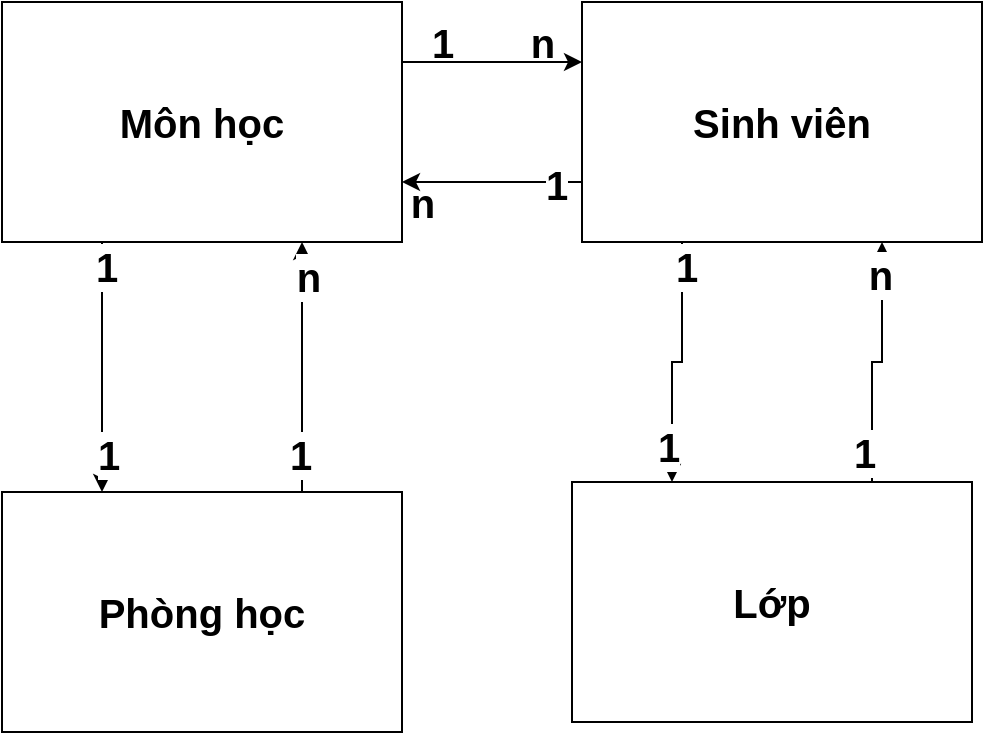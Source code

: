 <mxfile version="18.0.3" type="device"><diagram id="r-Lpp8ROAZzspKYpxut_" name="Page-1"><mxGraphModel dx="1422" dy="804" grid="1" gridSize="10" guides="1" tooltips="1" connect="1" arrows="1" fold="1" page="1" pageScale="1" pageWidth="850" pageHeight="1100" math="0" shadow="0"><root><mxCell id="0"/><mxCell id="1" parent="0"/><mxCell id="ZwWoW1ZGAOqa5AfkhIOI-31" style="edgeStyle=orthogonalEdgeStyle;rounded=0;orthogonalLoop=1;jettySize=auto;html=1;exitX=0.75;exitY=0;exitDx=0;exitDy=0;entryX=0.75;entryY=1;entryDx=0;entryDy=0;fontSize=20;fontStyle=1" edge="1" parent="1" source="ZwWoW1ZGAOqa5AfkhIOI-1" target="ZwWoW1ZGAOqa5AfkhIOI-15"><mxGeometry relative="1" as="geometry"/></mxCell><mxCell id="ZwWoW1ZGAOqa5AfkhIOI-34" value="1" style="edgeLabel;html=1;align=center;verticalAlign=middle;resizable=0;points=[];fontSize=20;fontStyle=1" vertex="1" connectable="0" parent="ZwWoW1ZGAOqa5AfkhIOI-31"><mxGeometry x="-0.76" y="4" relative="1" as="geometry"><mxPoint as="offset"/></mxGeometry></mxCell><mxCell id="ZwWoW1ZGAOqa5AfkhIOI-35" value="n" style="edgeLabel;html=1;align=center;verticalAlign=middle;resizable=0;points=[];fontSize=20;fontStyle=1" vertex="1" connectable="0" parent="ZwWoW1ZGAOqa5AfkhIOI-31"><mxGeometry x="0.744" y="1" relative="1" as="geometry"><mxPoint as="offset"/></mxGeometry></mxCell><mxCell id="ZwWoW1ZGAOqa5AfkhIOI-1" value="Lớp" style="rounded=0;whiteSpace=wrap;html=1;fontSize=20;fontStyle=1" vertex="1" parent="1"><mxGeometry x="355" y="320" width="200" height="120" as="geometry"/></mxCell><mxCell id="ZwWoW1ZGAOqa5AfkhIOI-8" style="edgeStyle=orthogonalEdgeStyle;rounded=0;orthogonalLoop=1;jettySize=auto;html=1;exitX=0.25;exitY=1;exitDx=0;exitDy=0;entryX=0.25;entryY=0;entryDx=0;entryDy=0;fontSize=20;fontStyle=1" edge="1" parent="1" source="ZwWoW1ZGAOqa5AfkhIOI-2" target="ZwWoW1ZGAOqa5AfkhIOI-3"><mxGeometry relative="1" as="geometry"/></mxCell><mxCell id="ZwWoW1ZGAOqa5AfkhIOI-9" value="1" style="edgeLabel;html=1;align=center;verticalAlign=middle;resizable=0;points=[];fontSize=20;fontStyle=1" vertex="1" connectable="0" parent="ZwWoW1ZGAOqa5AfkhIOI-8"><mxGeometry x="-0.815" y="2" relative="1" as="geometry"><mxPoint as="offset"/></mxGeometry></mxCell><mxCell id="ZwWoW1ZGAOqa5AfkhIOI-10" value="1" style="edgeLabel;html=1;align=center;verticalAlign=middle;resizable=0;points=[];fontSize=20;fontStyle=1" vertex="1" connectable="0" parent="ZwWoW1ZGAOqa5AfkhIOI-8"><mxGeometry x="0.708" y="3" relative="1" as="geometry"><mxPoint y="-1" as="offset"/></mxGeometry></mxCell><mxCell id="ZwWoW1ZGAOqa5AfkhIOI-23" style="edgeStyle=orthogonalEdgeStyle;rounded=0;orthogonalLoop=1;jettySize=auto;html=1;exitX=1;exitY=0.25;exitDx=0;exitDy=0;entryX=0;entryY=0.25;entryDx=0;entryDy=0;fontSize=20;fontStyle=1" edge="1" parent="1" source="ZwWoW1ZGAOqa5AfkhIOI-2" target="ZwWoW1ZGAOqa5AfkhIOI-15"><mxGeometry relative="1" as="geometry"/></mxCell><mxCell id="ZwWoW1ZGAOqa5AfkhIOI-2" value="Môn học" style="rounded=0;whiteSpace=wrap;html=1;fontSize=20;fontStyle=1" vertex="1" parent="1"><mxGeometry x="70" y="80" width="200" height="120" as="geometry"/></mxCell><mxCell id="ZwWoW1ZGAOqa5AfkhIOI-12" style="edgeStyle=orthogonalEdgeStyle;rounded=0;orthogonalLoop=1;jettySize=auto;html=1;exitX=0.75;exitY=0;exitDx=0;exitDy=0;entryX=0.75;entryY=1;entryDx=0;entryDy=0;fontSize=20;fontStyle=1" edge="1" parent="1" source="ZwWoW1ZGAOqa5AfkhIOI-3" target="ZwWoW1ZGAOqa5AfkhIOI-2"><mxGeometry relative="1" as="geometry"/></mxCell><mxCell id="ZwWoW1ZGAOqa5AfkhIOI-14" value="n" style="edgeLabel;html=1;align=center;verticalAlign=middle;resizable=0;points=[];fontSize=20;fontStyle=1" vertex="1" connectable="0" parent="ZwWoW1ZGAOqa5AfkhIOI-12"><mxGeometry x="0.739" y="-3" relative="1" as="geometry"><mxPoint as="offset"/></mxGeometry></mxCell><mxCell id="ZwWoW1ZGAOqa5AfkhIOI-21" value="1" style="edgeLabel;html=1;align=center;verticalAlign=middle;resizable=0;points=[];fontSize=20;fontStyle=1" vertex="1" connectable="0" parent="ZwWoW1ZGAOqa5AfkhIOI-12"><mxGeometry x="-0.696" y="1" relative="1" as="geometry"><mxPoint as="offset"/></mxGeometry></mxCell><mxCell id="ZwWoW1ZGAOqa5AfkhIOI-3" value="Phòng học" style="rounded=0;whiteSpace=wrap;html=1;fontSize=20;fontStyle=1" vertex="1" parent="1"><mxGeometry x="70" y="325" width="200" height="120" as="geometry"/></mxCell><mxCell id="ZwWoW1ZGAOqa5AfkhIOI-26" style="edgeStyle=orthogonalEdgeStyle;rounded=0;orthogonalLoop=1;jettySize=auto;html=1;exitX=0;exitY=0.75;exitDx=0;exitDy=0;entryX=1;entryY=0.75;entryDx=0;entryDy=0;fontSize=20;fontStyle=1" edge="1" parent="1" source="ZwWoW1ZGAOqa5AfkhIOI-15" target="ZwWoW1ZGAOqa5AfkhIOI-2"><mxGeometry relative="1" as="geometry"><Array as="points"><mxPoint x="290" y="170"/><mxPoint x="290" y="170"/></Array></mxGeometry></mxCell><mxCell id="ZwWoW1ZGAOqa5AfkhIOI-27" value="1" style="edgeLabel;html=1;align=center;verticalAlign=middle;resizable=0;points=[];fontSize=20;fontStyle=1" vertex="1" connectable="0" parent="ZwWoW1ZGAOqa5AfkhIOI-26"><mxGeometry x="-0.711" y="1" relative="1" as="geometry"><mxPoint as="offset"/></mxGeometry></mxCell><mxCell id="ZwWoW1ZGAOqa5AfkhIOI-29" style="edgeStyle=orthogonalEdgeStyle;rounded=0;orthogonalLoop=1;jettySize=auto;html=1;exitX=0.25;exitY=1;exitDx=0;exitDy=0;fontSize=20;entryX=0.25;entryY=0;entryDx=0;entryDy=0;fontStyle=1" edge="1" parent="1" source="ZwWoW1ZGAOqa5AfkhIOI-15" target="ZwWoW1ZGAOqa5AfkhIOI-1"><mxGeometry relative="1" as="geometry"><mxPoint x="410" y="310" as="targetPoint"/></mxGeometry></mxCell><mxCell id="ZwWoW1ZGAOqa5AfkhIOI-32" value="1" style="edgeLabel;html=1;align=center;verticalAlign=middle;resizable=0;points=[];fontSize=20;fontStyle=1" vertex="1" connectable="0" parent="ZwWoW1ZGAOqa5AfkhIOI-29"><mxGeometry x="-0.808" y="2" relative="1" as="geometry"><mxPoint as="offset"/></mxGeometry></mxCell><mxCell id="ZwWoW1ZGAOqa5AfkhIOI-33" value="1" style="edgeLabel;html=1;align=center;verticalAlign=middle;resizable=0;points=[];fontSize=20;fontStyle=1" vertex="1" connectable="0" parent="ZwWoW1ZGAOqa5AfkhIOI-29"><mxGeometry x="0.712" y="-2" relative="1" as="geometry"><mxPoint as="offset"/></mxGeometry></mxCell><mxCell id="ZwWoW1ZGAOqa5AfkhIOI-15" value="Sinh viên" style="rounded=0;whiteSpace=wrap;html=1;fontSize=20;fontStyle=1" vertex="1" parent="1"><mxGeometry x="360" y="80" width="200" height="120" as="geometry"/></mxCell><mxCell id="ZwWoW1ZGAOqa5AfkhIOI-24" value="1" style="text;html=1;align=center;verticalAlign=middle;resizable=0;points=[];autosize=1;strokeColor=none;fillColor=none;fontSize=20;fontStyle=1" vertex="1" parent="1"><mxGeometry x="275" y="85" width="30" height="30" as="geometry"/></mxCell><mxCell id="ZwWoW1ZGAOqa5AfkhIOI-25" value="n" style="text;html=1;align=center;verticalAlign=middle;resizable=0;points=[];autosize=1;strokeColor=none;fillColor=none;fontSize=20;fontStyle=1" vertex="1" parent="1"><mxGeometry x="325" y="85" width="30" height="30" as="geometry"/></mxCell><mxCell id="ZwWoW1ZGAOqa5AfkhIOI-28" value="n" style="text;html=1;align=center;verticalAlign=middle;resizable=0;points=[];autosize=1;strokeColor=none;fillColor=none;fontSize=20;fontStyle=1" vertex="1" parent="1"><mxGeometry x="265" y="165" width="30" height="30" as="geometry"/></mxCell></root></mxGraphModel></diagram></mxfile>